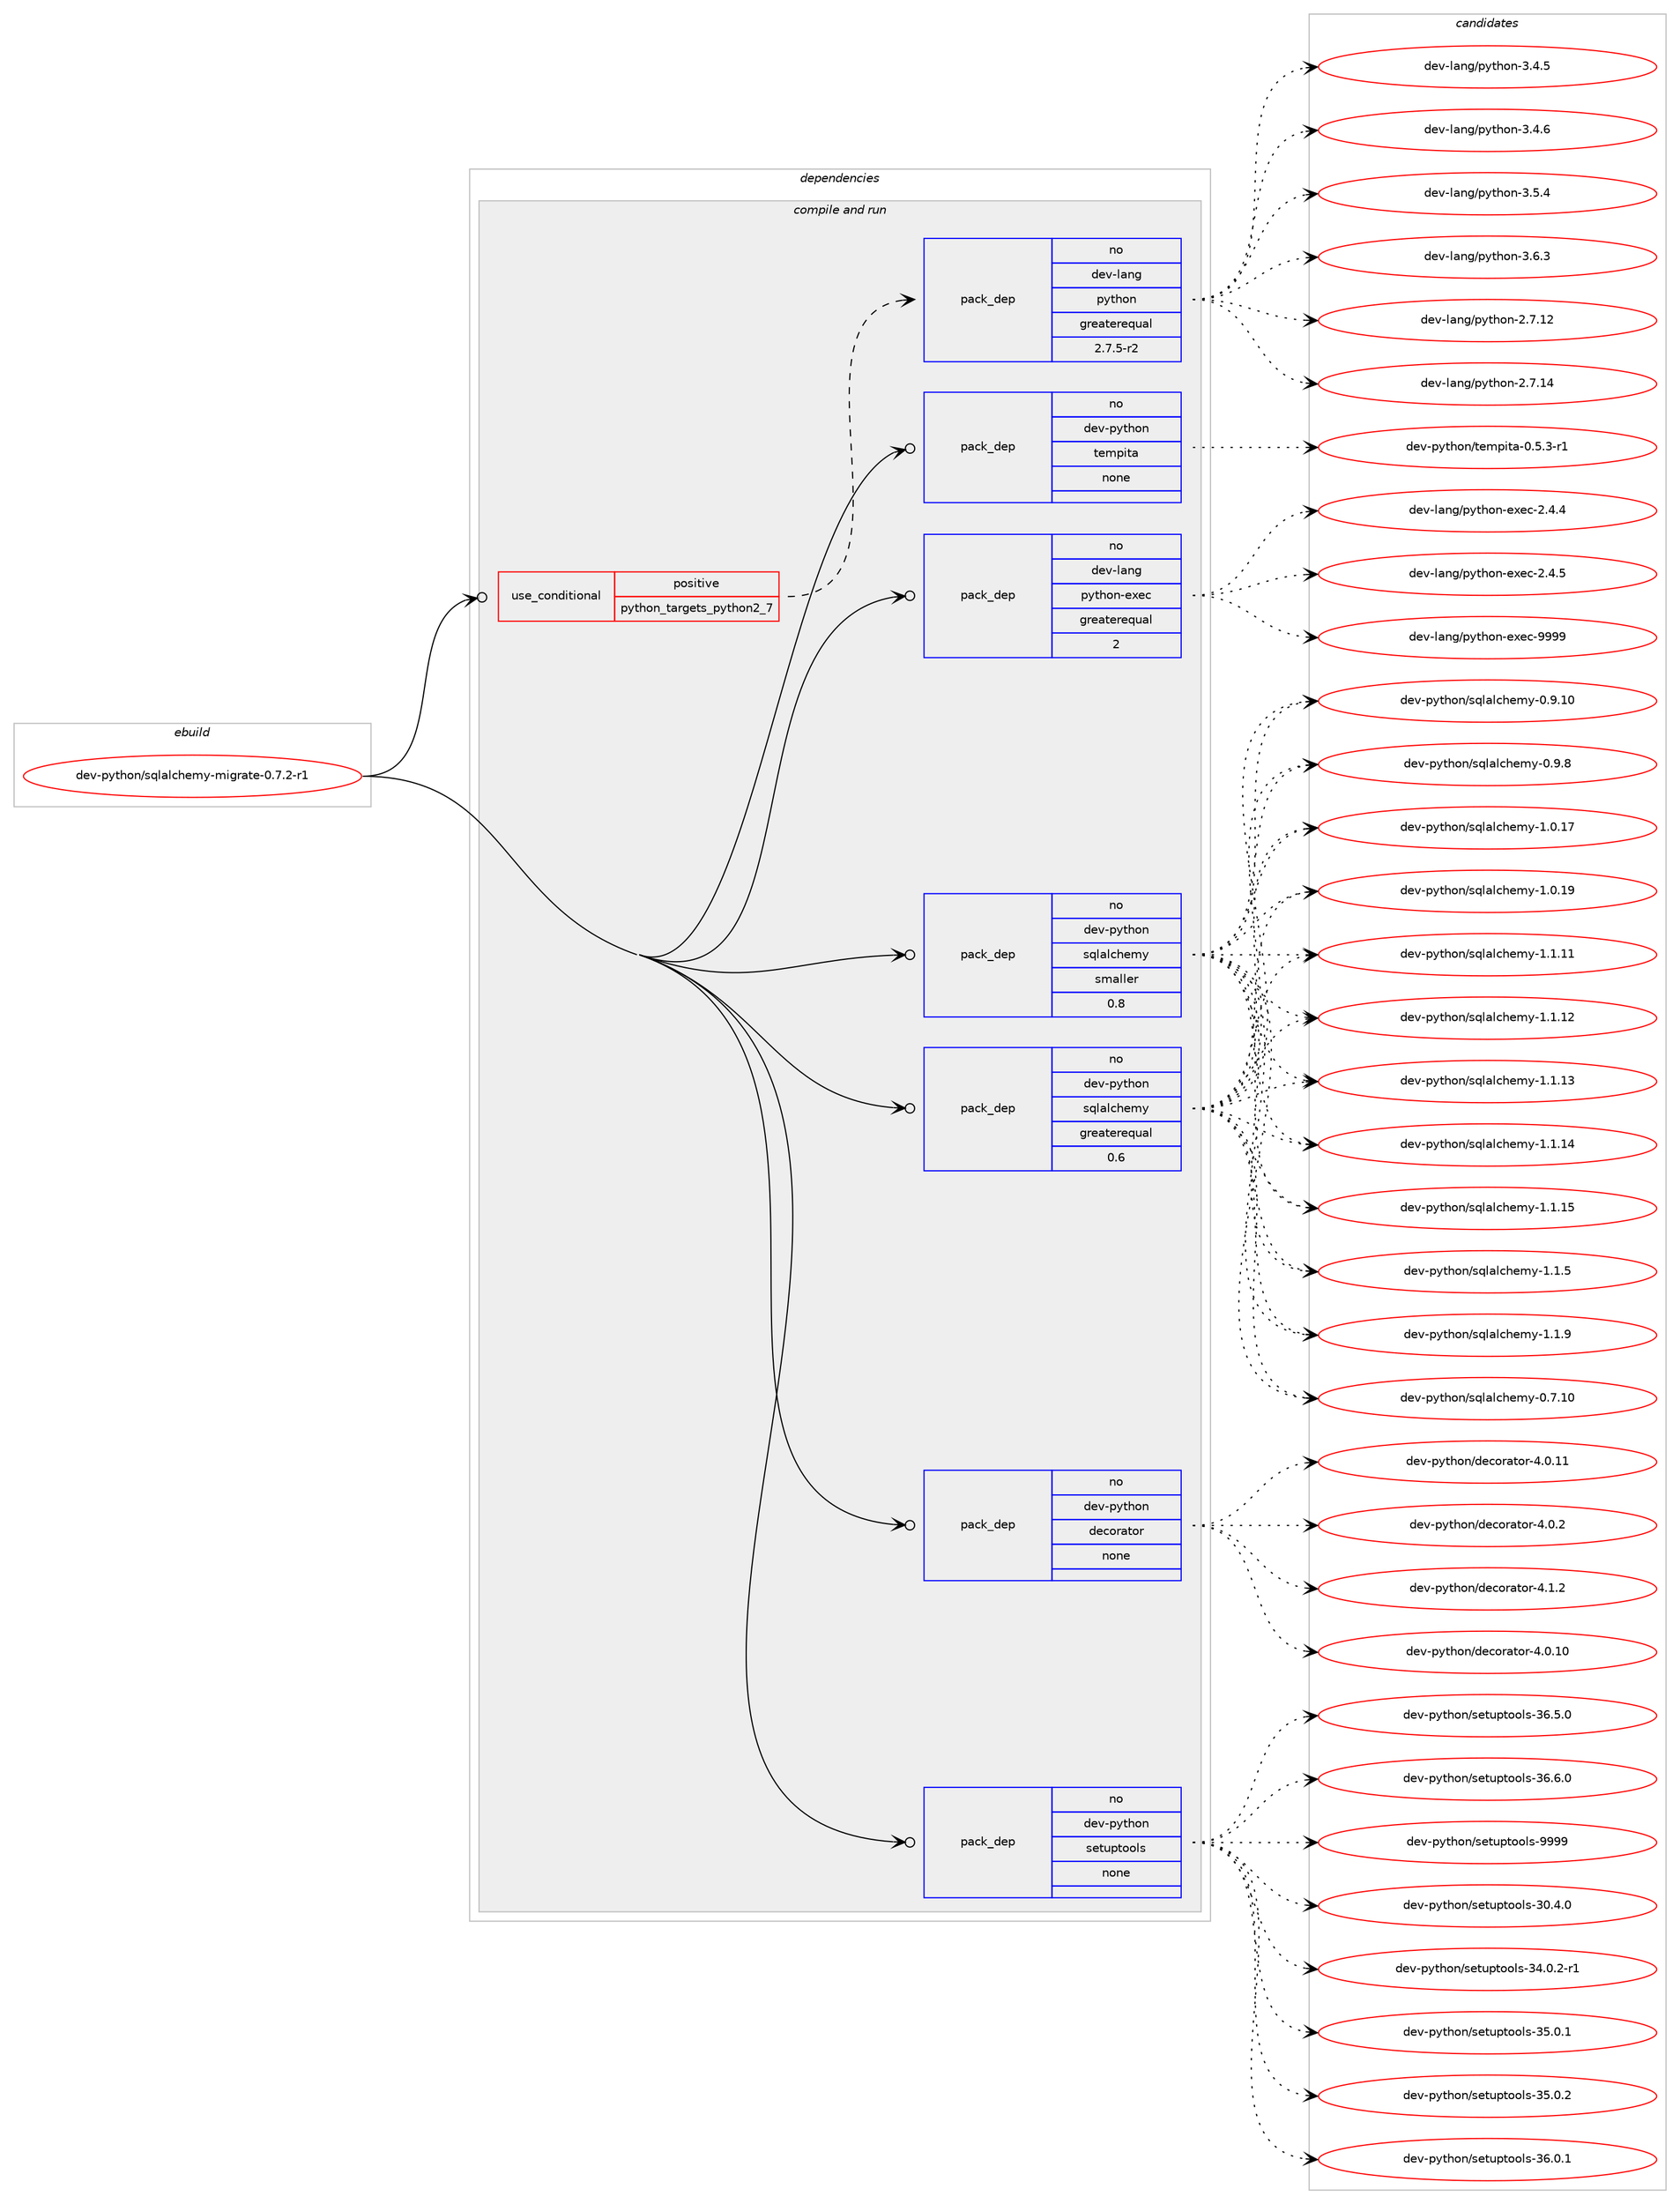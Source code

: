 digraph prolog {

# *************
# Graph options
# *************

newrank=true;
concentrate=true;
compound=true;
graph [rankdir=LR,fontname=Helvetica,fontsize=10,ranksep=1.5];#, ranksep=2.5, nodesep=0.2];
edge  [arrowhead=vee];
node  [fontname=Helvetica,fontsize=10];

# **********
# The ebuild
# **********

subgraph cluster_leftcol {
color=gray;
rank=same;
label=<<i>ebuild</i>>;
id [label="dev-python/sqlalchemy-migrate-0.7.2-r1", color=red, width=4, href="../dev-python/sqlalchemy-migrate-0.7.2-r1.svg"];
}

# ****************
# The dependencies
# ****************

subgraph cluster_midcol {
color=gray;
label=<<i>dependencies</i>>;
subgraph cluster_compile {
fillcolor="#eeeeee";
style=filled;
label=<<i>compile</i>>;
}
subgraph cluster_compileandrun {
fillcolor="#eeeeee";
style=filled;
label=<<i>compile and run</i>>;
subgraph cond42228 {
dependency188953 [label=<<TABLE BORDER="0" CELLBORDER="1" CELLSPACING="0" CELLPADDING="4"><TR><TD ROWSPAN="3" CELLPADDING="10">use_conditional</TD></TR><TR><TD>positive</TD></TR><TR><TD>python_targets_python2_7</TD></TR></TABLE>>, shape=none, color=red];
subgraph pack142770 {
dependency188954 [label=<<TABLE BORDER="0" CELLBORDER="1" CELLSPACING="0" CELLPADDING="4" WIDTH="220"><TR><TD ROWSPAN="6" CELLPADDING="30">pack_dep</TD></TR><TR><TD WIDTH="110">no</TD></TR><TR><TD>dev-lang</TD></TR><TR><TD>python</TD></TR><TR><TD>greaterequal</TD></TR><TR><TD>2.7.5-r2</TD></TR></TABLE>>, shape=none, color=blue];
}
dependency188953:e -> dependency188954:w [weight=20,style="dashed",arrowhead="vee"];
}
id:e -> dependency188953:w [weight=20,style="solid",arrowhead="odotvee"];
subgraph pack142771 {
dependency188955 [label=<<TABLE BORDER="0" CELLBORDER="1" CELLSPACING="0" CELLPADDING="4" WIDTH="220"><TR><TD ROWSPAN="6" CELLPADDING="30">pack_dep</TD></TR><TR><TD WIDTH="110">no</TD></TR><TR><TD>dev-lang</TD></TR><TR><TD>python-exec</TD></TR><TR><TD>greaterequal</TD></TR><TR><TD>2</TD></TR></TABLE>>, shape=none, color=blue];
}
id:e -> dependency188955:w [weight=20,style="solid",arrowhead="odotvee"];
subgraph pack142772 {
dependency188956 [label=<<TABLE BORDER="0" CELLBORDER="1" CELLSPACING="0" CELLPADDING="4" WIDTH="220"><TR><TD ROWSPAN="6" CELLPADDING="30">pack_dep</TD></TR><TR><TD WIDTH="110">no</TD></TR><TR><TD>dev-python</TD></TR><TR><TD>decorator</TD></TR><TR><TD>none</TD></TR><TR><TD></TD></TR></TABLE>>, shape=none, color=blue];
}
id:e -> dependency188956:w [weight=20,style="solid",arrowhead="odotvee"];
subgraph pack142773 {
dependency188957 [label=<<TABLE BORDER="0" CELLBORDER="1" CELLSPACING="0" CELLPADDING="4" WIDTH="220"><TR><TD ROWSPAN="6" CELLPADDING="30">pack_dep</TD></TR><TR><TD WIDTH="110">no</TD></TR><TR><TD>dev-python</TD></TR><TR><TD>setuptools</TD></TR><TR><TD>none</TD></TR><TR><TD></TD></TR></TABLE>>, shape=none, color=blue];
}
id:e -> dependency188957:w [weight=20,style="solid",arrowhead="odotvee"];
subgraph pack142774 {
dependency188958 [label=<<TABLE BORDER="0" CELLBORDER="1" CELLSPACING="0" CELLPADDING="4" WIDTH="220"><TR><TD ROWSPAN="6" CELLPADDING="30">pack_dep</TD></TR><TR><TD WIDTH="110">no</TD></TR><TR><TD>dev-python</TD></TR><TR><TD>sqlalchemy</TD></TR><TR><TD>greaterequal</TD></TR><TR><TD>0.6</TD></TR></TABLE>>, shape=none, color=blue];
}
id:e -> dependency188958:w [weight=20,style="solid",arrowhead="odotvee"];
subgraph pack142775 {
dependency188959 [label=<<TABLE BORDER="0" CELLBORDER="1" CELLSPACING="0" CELLPADDING="4" WIDTH="220"><TR><TD ROWSPAN="6" CELLPADDING="30">pack_dep</TD></TR><TR><TD WIDTH="110">no</TD></TR><TR><TD>dev-python</TD></TR><TR><TD>sqlalchemy</TD></TR><TR><TD>smaller</TD></TR><TR><TD>0.8</TD></TR></TABLE>>, shape=none, color=blue];
}
id:e -> dependency188959:w [weight=20,style="solid",arrowhead="odotvee"];
subgraph pack142776 {
dependency188960 [label=<<TABLE BORDER="0" CELLBORDER="1" CELLSPACING="0" CELLPADDING="4" WIDTH="220"><TR><TD ROWSPAN="6" CELLPADDING="30">pack_dep</TD></TR><TR><TD WIDTH="110">no</TD></TR><TR><TD>dev-python</TD></TR><TR><TD>tempita</TD></TR><TR><TD>none</TD></TR><TR><TD></TD></TR></TABLE>>, shape=none, color=blue];
}
id:e -> dependency188960:w [weight=20,style="solid",arrowhead="odotvee"];
}
subgraph cluster_run {
fillcolor="#eeeeee";
style=filled;
label=<<i>run</i>>;
}
}

# **************
# The candidates
# **************

subgraph cluster_choices {
rank=same;
color=gray;
label=<<i>candidates</i>>;

subgraph choice142770 {
color=black;
nodesep=1;
choice10010111845108971101034711212111610411111045504655464950 [label="dev-lang/python-2.7.12", color=red, width=4,href="../dev-lang/python-2.7.12.svg"];
choice10010111845108971101034711212111610411111045504655464952 [label="dev-lang/python-2.7.14", color=red, width=4,href="../dev-lang/python-2.7.14.svg"];
choice100101118451089711010347112121116104111110455146524653 [label="dev-lang/python-3.4.5", color=red, width=4,href="../dev-lang/python-3.4.5.svg"];
choice100101118451089711010347112121116104111110455146524654 [label="dev-lang/python-3.4.6", color=red, width=4,href="../dev-lang/python-3.4.6.svg"];
choice100101118451089711010347112121116104111110455146534652 [label="dev-lang/python-3.5.4", color=red, width=4,href="../dev-lang/python-3.5.4.svg"];
choice100101118451089711010347112121116104111110455146544651 [label="dev-lang/python-3.6.3", color=red, width=4,href="../dev-lang/python-3.6.3.svg"];
dependency188954:e -> choice10010111845108971101034711212111610411111045504655464950:w [style=dotted,weight="100"];
dependency188954:e -> choice10010111845108971101034711212111610411111045504655464952:w [style=dotted,weight="100"];
dependency188954:e -> choice100101118451089711010347112121116104111110455146524653:w [style=dotted,weight="100"];
dependency188954:e -> choice100101118451089711010347112121116104111110455146524654:w [style=dotted,weight="100"];
dependency188954:e -> choice100101118451089711010347112121116104111110455146534652:w [style=dotted,weight="100"];
dependency188954:e -> choice100101118451089711010347112121116104111110455146544651:w [style=dotted,weight="100"];
}
subgraph choice142771 {
color=black;
nodesep=1;
choice1001011184510897110103471121211161041111104510112010199455046524652 [label="dev-lang/python-exec-2.4.4", color=red, width=4,href="../dev-lang/python-exec-2.4.4.svg"];
choice1001011184510897110103471121211161041111104510112010199455046524653 [label="dev-lang/python-exec-2.4.5", color=red, width=4,href="../dev-lang/python-exec-2.4.5.svg"];
choice10010111845108971101034711212111610411111045101120101994557575757 [label="dev-lang/python-exec-9999", color=red, width=4,href="../dev-lang/python-exec-9999.svg"];
dependency188955:e -> choice1001011184510897110103471121211161041111104510112010199455046524652:w [style=dotted,weight="100"];
dependency188955:e -> choice1001011184510897110103471121211161041111104510112010199455046524653:w [style=dotted,weight="100"];
dependency188955:e -> choice10010111845108971101034711212111610411111045101120101994557575757:w [style=dotted,weight="100"];
}
subgraph choice142772 {
color=black;
nodesep=1;
choice1001011184511212111610411111047100101991111149711611111445524648464948 [label="dev-python/decorator-4.0.10", color=red, width=4,href="../dev-python/decorator-4.0.10.svg"];
choice1001011184511212111610411111047100101991111149711611111445524648464949 [label="dev-python/decorator-4.0.11", color=red, width=4,href="../dev-python/decorator-4.0.11.svg"];
choice10010111845112121116104111110471001019911111497116111114455246484650 [label="dev-python/decorator-4.0.2", color=red, width=4,href="../dev-python/decorator-4.0.2.svg"];
choice10010111845112121116104111110471001019911111497116111114455246494650 [label="dev-python/decorator-4.1.2", color=red, width=4,href="../dev-python/decorator-4.1.2.svg"];
dependency188956:e -> choice1001011184511212111610411111047100101991111149711611111445524648464948:w [style=dotted,weight="100"];
dependency188956:e -> choice1001011184511212111610411111047100101991111149711611111445524648464949:w [style=dotted,weight="100"];
dependency188956:e -> choice10010111845112121116104111110471001019911111497116111114455246484650:w [style=dotted,weight="100"];
dependency188956:e -> choice10010111845112121116104111110471001019911111497116111114455246494650:w [style=dotted,weight="100"];
}
subgraph choice142773 {
color=black;
nodesep=1;
choice100101118451121211161041111104711510111611711211611111110811545514846524648 [label="dev-python/setuptools-30.4.0", color=red, width=4,href="../dev-python/setuptools-30.4.0.svg"];
choice1001011184511212111610411111047115101116117112116111111108115455152464846504511449 [label="dev-python/setuptools-34.0.2-r1", color=red, width=4,href="../dev-python/setuptools-34.0.2-r1.svg"];
choice100101118451121211161041111104711510111611711211611111110811545515346484649 [label="dev-python/setuptools-35.0.1", color=red, width=4,href="../dev-python/setuptools-35.0.1.svg"];
choice100101118451121211161041111104711510111611711211611111110811545515346484650 [label="dev-python/setuptools-35.0.2", color=red, width=4,href="../dev-python/setuptools-35.0.2.svg"];
choice100101118451121211161041111104711510111611711211611111110811545515446484649 [label="dev-python/setuptools-36.0.1", color=red, width=4,href="../dev-python/setuptools-36.0.1.svg"];
choice100101118451121211161041111104711510111611711211611111110811545515446534648 [label="dev-python/setuptools-36.5.0", color=red, width=4,href="../dev-python/setuptools-36.5.0.svg"];
choice100101118451121211161041111104711510111611711211611111110811545515446544648 [label="dev-python/setuptools-36.6.0", color=red, width=4,href="../dev-python/setuptools-36.6.0.svg"];
choice10010111845112121116104111110471151011161171121161111111081154557575757 [label="dev-python/setuptools-9999", color=red, width=4,href="../dev-python/setuptools-9999.svg"];
dependency188957:e -> choice100101118451121211161041111104711510111611711211611111110811545514846524648:w [style=dotted,weight="100"];
dependency188957:e -> choice1001011184511212111610411111047115101116117112116111111108115455152464846504511449:w [style=dotted,weight="100"];
dependency188957:e -> choice100101118451121211161041111104711510111611711211611111110811545515346484649:w [style=dotted,weight="100"];
dependency188957:e -> choice100101118451121211161041111104711510111611711211611111110811545515346484650:w [style=dotted,weight="100"];
dependency188957:e -> choice100101118451121211161041111104711510111611711211611111110811545515446484649:w [style=dotted,weight="100"];
dependency188957:e -> choice100101118451121211161041111104711510111611711211611111110811545515446534648:w [style=dotted,weight="100"];
dependency188957:e -> choice100101118451121211161041111104711510111611711211611111110811545515446544648:w [style=dotted,weight="100"];
dependency188957:e -> choice10010111845112121116104111110471151011161171121161111111081154557575757:w [style=dotted,weight="100"];
}
subgraph choice142774 {
color=black;
nodesep=1;
choice1001011184511212111610411111047115113108971089910410110912145484655464948 [label="dev-python/sqlalchemy-0.7.10", color=red, width=4,href="../dev-python/sqlalchemy-0.7.10.svg"];
choice1001011184511212111610411111047115113108971089910410110912145484657464948 [label="dev-python/sqlalchemy-0.9.10", color=red, width=4,href="../dev-python/sqlalchemy-0.9.10.svg"];
choice10010111845112121116104111110471151131089710899104101109121454846574656 [label="dev-python/sqlalchemy-0.9.8", color=red, width=4,href="../dev-python/sqlalchemy-0.9.8.svg"];
choice1001011184511212111610411111047115113108971089910410110912145494648464955 [label="dev-python/sqlalchemy-1.0.17", color=red, width=4,href="../dev-python/sqlalchemy-1.0.17.svg"];
choice1001011184511212111610411111047115113108971089910410110912145494648464957 [label="dev-python/sqlalchemy-1.0.19", color=red, width=4,href="../dev-python/sqlalchemy-1.0.19.svg"];
choice1001011184511212111610411111047115113108971089910410110912145494649464949 [label="dev-python/sqlalchemy-1.1.11", color=red, width=4,href="../dev-python/sqlalchemy-1.1.11.svg"];
choice1001011184511212111610411111047115113108971089910410110912145494649464950 [label="dev-python/sqlalchemy-1.1.12", color=red, width=4,href="../dev-python/sqlalchemy-1.1.12.svg"];
choice1001011184511212111610411111047115113108971089910410110912145494649464951 [label="dev-python/sqlalchemy-1.1.13", color=red, width=4,href="../dev-python/sqlalchemy-1.1.13.svg"];
choice1001011184511212111610411111047115113108971089910410110912145494649464952 [label="dev-python/sqlalchemy-1.1.14", color=red, width=4,href="../dev-python/sqlalchemy-1.1.14.svg"];
choice1001011184511212111610411111047115113108971089910410110912145494649464953 [label="dev-python/sqlalchemy-1.1.15", color=red, width=4,href="../dev-python/sqlalchemy-1.1.15.svg"];
choice10010111845112121116104111110471151131089710899104101109121454946494653 [label="dev-python/sqlalchemy-1.1.5", color=red, width=4,href="../dev-python/sqlalchemy-1.1.5.svg"];
choice10010111845112121116104111110471151131089710899104101109121454946494657 [label="dev-python/sqlalchemy-1.1.9", color=red, width=4,href="../dev-python/sqlalchemy-1.1.9.svg"];
dependency188958:e -> choice1001011184511212111610411111047115113108971089910410110912145484655464948:w [style=dotted,weight="100"];
dependency188958:e -> choice1001011184511212111610411111047115113108971089910410110912145484657464948:w [style=dotted,weight="100"];
dependency188958:e -> choice10010111845112121116104111110471151131089710899104101109121454846574656:w [style=dotted,weight="100"];
dependency188958:e -> choice1001011184511212111610411111047115113108971089910410110912145494648464955:w [style=dotted,weight="100"];
dependency188958:e -> choice1001011184511212111610411111047115113108971089910410110912145494648464957:w [style=dotted,weight="100"];
dependency188958:e -> choice1001011184511212111610411111047115113108971089910410110912145494649464949:w [style=dotted,weight="100"];
dependency188958:e -> choice1001011184511212111610411111047115113108971089910410110912145494649464950:w [style=dotted,weight="100"];
dependency188958:e -> choice1001011184511212111610411111047115113108971089910410110912145494649464951:w [style=dotted,weight="100"];
dependency188958:e -> choice1001011184511212111610411111047115113108971089910410110912145494649464952:w [style=dotted,weight="100"];
dependency188958:e -> choice1001011184511212111610411111047115113108971089910410110912145494649464953:w [style=dotted,weight="100"];
dependency188958:e -> choice10010111845112121116104111110471151131089710899104101109121454946494653:w [style=dotted,weight="100"];
dependency188958:e -> choice10010111845112121116104111110471151131089710899104101109121454946494657:w [style=dotted,weight="100"];
}
subgraph choice142775 {
color=black;
nodesep=1;
choice1001011184511212111610411111047115113108971089910410110912145484655464948 [label="dev-python/sqlalchemy-0.7.10", color=red, width=4,href="../dev-python/sqlalchemy-0.7.10.svg"];
choice1001011184511212111610411111047115113108971089910410110912145484657464948 [label="dev-python/sqlalchemy-0.9.10", color=red, width=4,href="../dev-python/sqlalchemy-0.9.10.svg"];
choice10010111845112121116104111110471151131089710899104101109121454846574656 [label="dev-python/sqlalchemy-0.9.8", color=red, width=4,href="../dev-python/sqlalchemy-0.9.8.svg"];
choice1001011184511212111610411111047115113108971089910410110912145494648464955 [label="dev-python/sqlalchemy-1.0.17", color=red, width=4,href="../dev-python/sqlalchemy-1.0.17.svg"];
choice1001011184511212111610411111047115113108971089910410110912145494648464957 [label="dev-python/sqlalchemy-1.0.19", color=red, width=4,href="../dev-python/sqlalchemy-1.0.19.svg"];
choice1001011184511212111610411111047115113108971089910410110912145494649464949 [label="dev-python/sqlalchemy-1.1.11", color=red, width=4,href="../dev-python/sqlalchemy-1.1.11.svg"];
choice1001011184511212111610411111047115113108971089910410110912145494649464950 [label="dev-python/sqlalchemy-1.1.12", color=red, width=4,href="../dev-python/sqlalchemy-1.1.12.svg"];
choice1001011184511212111610411111047115113108971089910410110912145494649464951 [label="dev-python/sqlalchemy-1.1.13", color=red, width=4,href="../dev-python/sqlalchemy-1.1.13.svg"];
choice1001011184511212111610411111047115113108971089910410110912145494649464952 [label="dev-python/sqlalchemy-1.1.14", color=red, width=4,href="../dev-python/sqlalchemy-1.1.14.svg"];
choice1001011184511212111610411111047115113108971089910410110912145494649464953 [label="dev-python/sqlalchemy-1.1.15", color=red, width=4,href="../dev-python/sqlalchemy-1.1.15.svg"];
choice10010111845112121116104111110471151131089710899104101109121454946494653 [label="dev-python/sqlalchemy-1.1.5", color=red, width=4,href="../dev-python/sqlalchemy-1.1.5.svg"];
choice10010111845112121116104111110471151131089710899104101109121454946494657 [label="dev-python/sqlalchemy-1.1.9", color=red, width=4,href="../dev-python/sqlalchemy-1.1.9.svg"];
dependency188959:e -> choice1001011184511212111610411111047115113108971089910410110912145484655464948:w [style=dotted,weight="100"];
dependency188959:e -> choice1001011184511212111610411111047115113108971089910410110912145484657464948:w [style=dotted,weight="100"];
dependency188959:e -> choice10010111845112121116104111110471151131089710899104101109121454846574656:w [style=dotted,weight="100"];
dependency188959:e -> choice1001011184511212111610411111047115113108971089910410110912145494648464955:w [style=dotted,weight="100"];
dependency188959:e -> choice1001011184511212111610411111047115113108971089910410110912145494648464957:w [style=dotted,weight="100"];
dependency188959:e -> choice1001011184511212111610411111047115113108971089910410110912145494649464949:w [style=dotted,weight="100"];
dependency188959:e -> choice1001011184511212111610411111047115113108971089910410110912145494649464950:w [style=dotted,weight="100"];
dependency188959:e -> choice1001011184511212111610411111047115113108971089910410110912145494649464951:w [style=dotted,weight="100"];
dependency188959:e -> choice1001011184511212111610411111047115113108971089910410110912145494649464952:w [style=dotted,weight="100"];
dependency188959:e -> choice1001011184511212111610411111047115113108971089910410110912145494649464953:w [style=dotted,weight="100"];
dependency188959:e -> choice10010111845112121116104111110471151131089710899104101109121454946494653:w [style=dotted,weight="100"];
dependency188959:e -> choice10010111845112121116104111110471151131089710899104101109121454946494657:w [style=dotted,weight="100"];
}
subgraph choice142776 {
color=black;
nodesep=1;
choice1001011184511212111610411111047116101109112105116974548465346514511449 [label="dev-python/tempita-0.5.3-r1", color=red, width=4,href="../dev-python/tempita-0.5.3-r1.svg"];
dependency188960:e -> choice1001011184511212111610411111047116101109112105116974548465346514511449:w [style=dotted,weight="100"];
}
}

}
